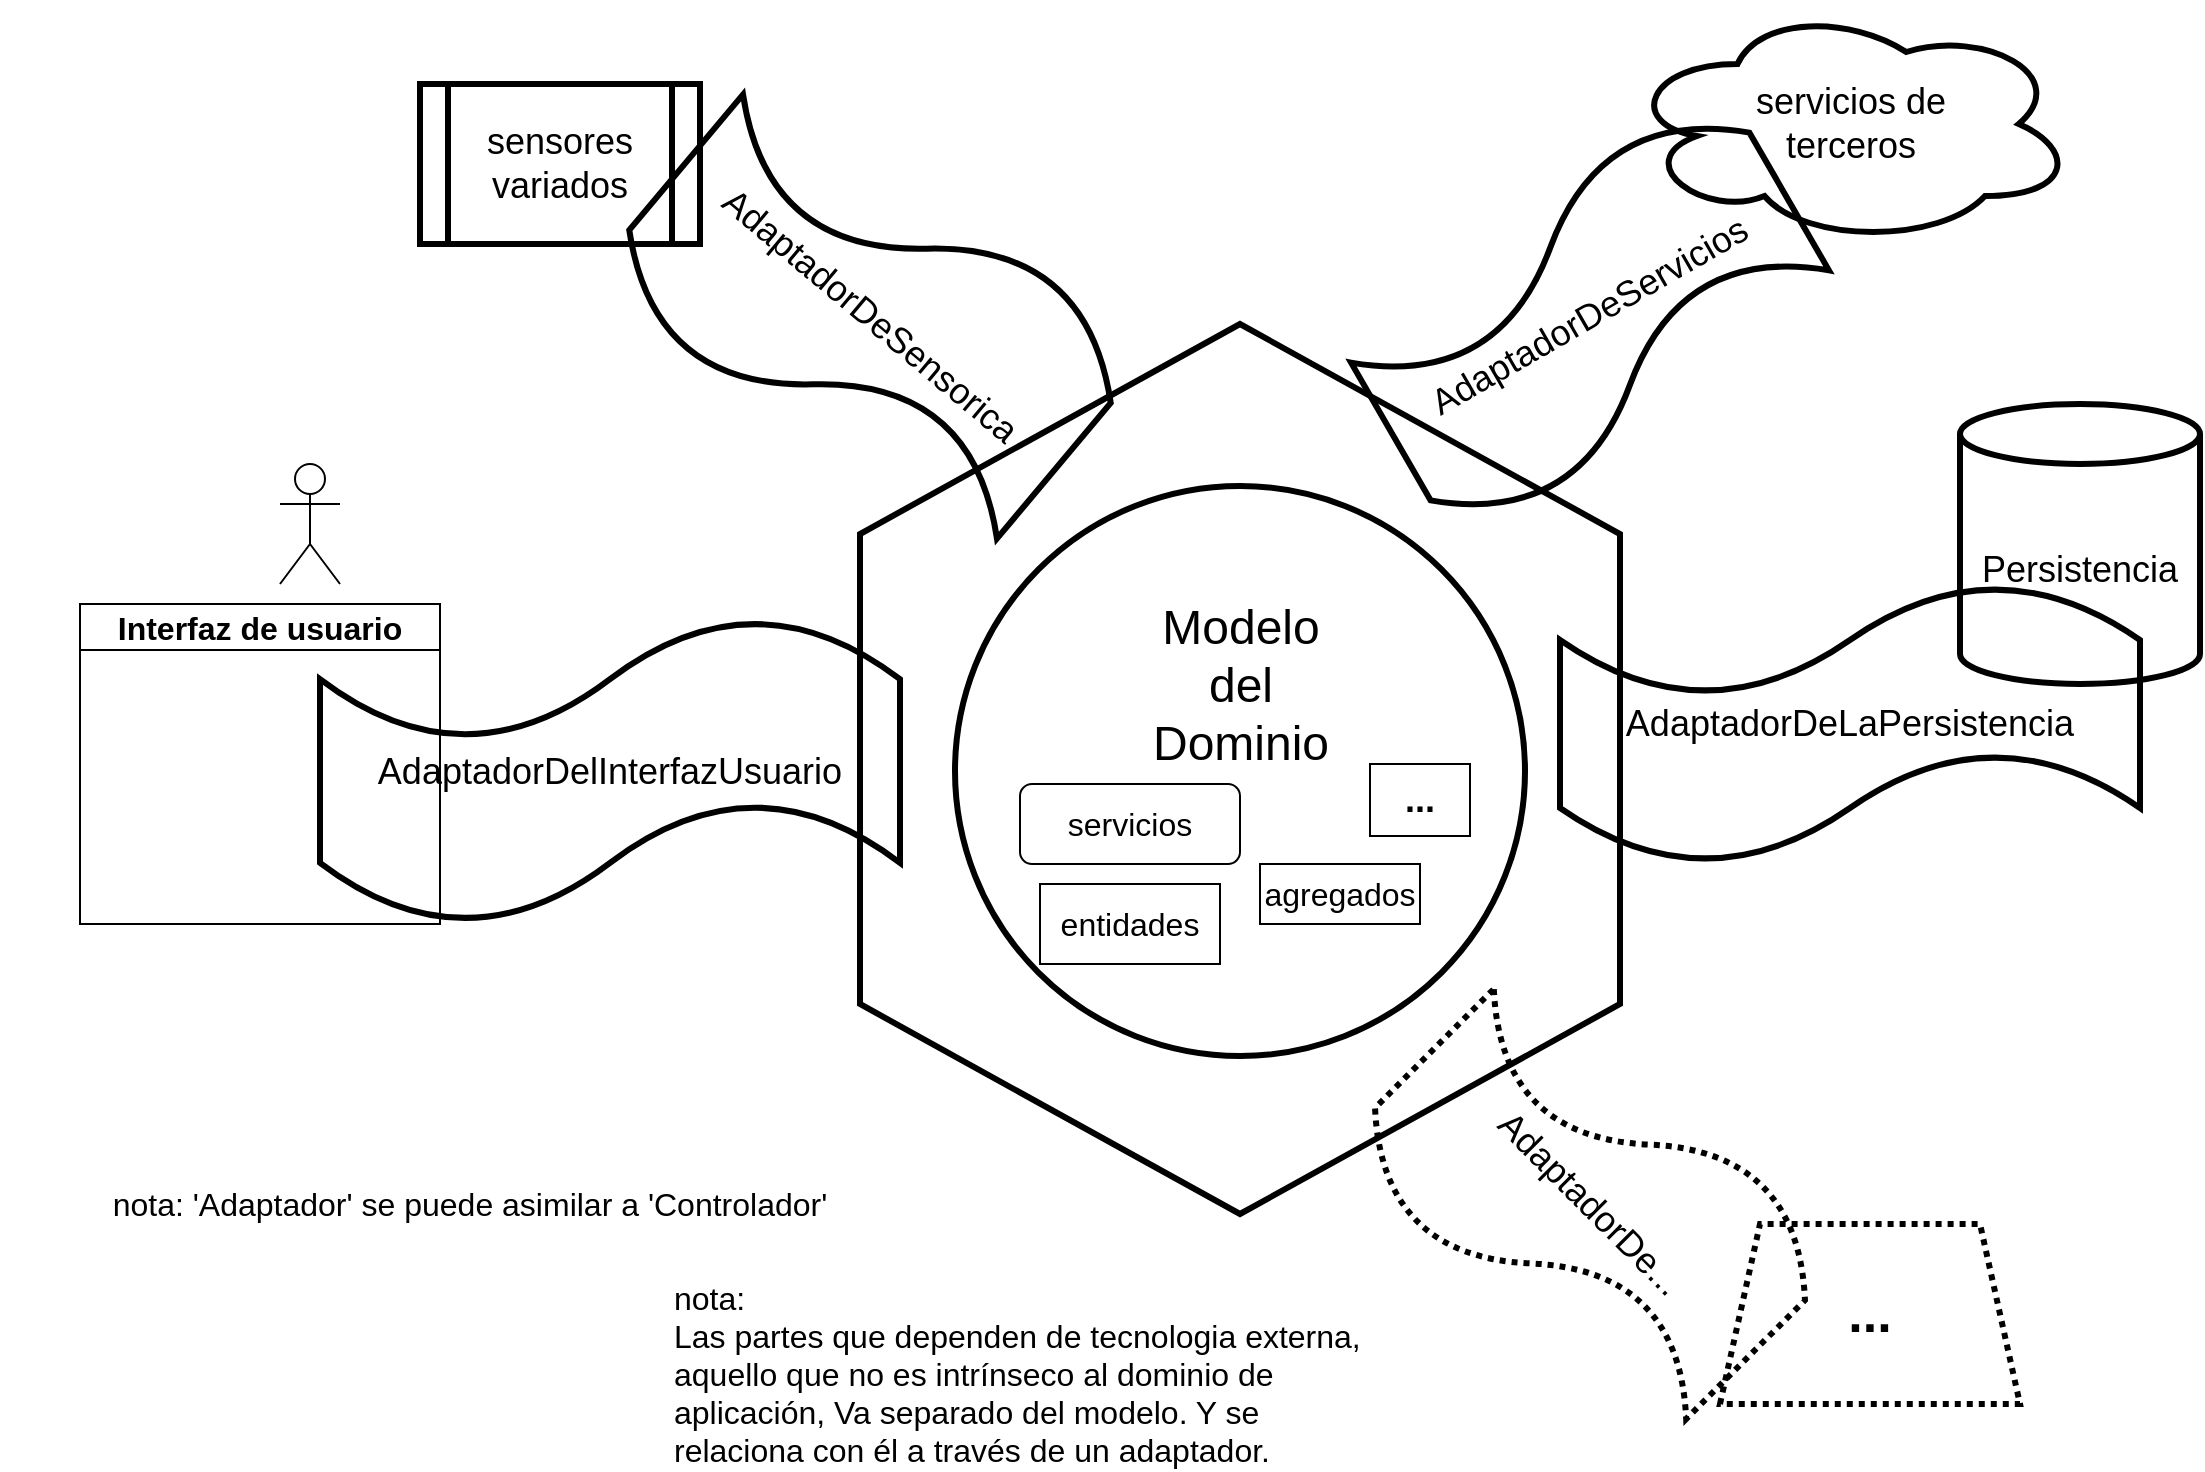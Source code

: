 <mxfile version="20.7.4" type="device"><diagram id="sLd28hrPQAazG4dD98bf" name="1-orria"><mxGraphModel dx="1393" dy="1037" grid="1" gridSize="10" guides="1" tooltips="1" connect="1" arrows="1" fold="1" page="1" pageScale="1" pageWidth="1169" pageHeight="827" math="0" shadow="0"><root><mxCell id="0"/><mxCell id="1" parent="0"/><mxCell id="tGEtdH3Gqcsl7GScTYYU-3" value="Interfaz de usuario" style="swimlane;whiteSpace=wrap;html=1;fontSize=16;" vertex="1" parent="1"><mxGeometry x="70" y="320" width="180" height="160" as="geometry"/></mxCell><mxCell id="tGEtdH3Gqcsl7GScTYYU-4" value="" style="shape=umlActor;verticalLabelPosition=bottom;verticalAlign=top;html=1;outlineConnect=0;" vertex="1" parent="1"><mxGeometry x="170" y="250" width="30" height="60" as="geometry"/></mxCell><mxCell id="tGEtdH3Gqcsl7GScTYYU-7" value="" style="shape=hexagon;perimeter=hexagonPerimeter2;whiteSpace=wrap;html=1;fixedSize=1;strokeWidth=3;size=105;direction=south;fillColor=none;" vertex="1" parent="1"><mxGeometry x="460" y="180" width="380" height="445" as="geometry"/></mxCell><mxCell id="tGEtdH3Gqcsl7GScTYYU-8" value="Modelo&lt;br style=&quot;font-size: 24px;&quot;&gt;del&lt;br style=&quot;font-size: 24px;&quot;&gt;Dominio&lt;br&gt;&lt;br&gt;&lt;br&gt;&lt;br&gt;" style="ellipse;whiteSpace=wrap;html=1;aspect=fixed;strokeWidth=3;fillColor=none;fontSize=24;" vertex="1" parent="1"><mxGeometry x="507.5" y="261" width="285" height="285" as="geometry"/></mxCell><mxCell id="tGEtdH3Gqcsl7GScTYYU-9" value="Persistencia" style="shape=cylinder3;whiteSpace=wrap;html=1;boundedLbl=1;backgroundOutline=1;size=15;strokeWidth=3;fontSize=18;fillColor=none;" vertex="1" parent="1"><mxGeometry x="1010" y="220" width="120" height="140" as="geometry"/></mxCell><mxCell id="tGEtdH3Gqcsl7GScTYYU-10" value="AdaptadorDeLaPersistencia" style="shape=tape;whiteSpace=wrap;html=1;strokeWidth=3;fontSize=18;fillColor=none;" vertex="1" parent="1"><mxGeometry x="810" y="310" width="290" height="140" as="geometry"/></mxCell><mxCell id="tGEtdH3Gqcsl7GScTYYU-11" value="AdaptadorDelInterfazUsuario" style="shape=tape;whiteSpace=wrap;html=1;strokeWidth=3;fontSize=18;fillColor=none;" vertex="1" parent="1"><mxGeometry x="190" y="327" width="290" height="153" as="geometry"/></mxCell><mxCell id="tGEtdH3Gqcsl7GScTYYU-13" value="sensores variados" style="shape=process;whiteSpace=wrap;html=1;backgroundOutline=1;strokeWidth=3;fontSize=18;fillColor=none;" vertex="1" parent="1"><mxGeometry x="240" y="60" width="140" height="80" as="geometry"/></mxCell><mxCell id="tGEtdH3Gqcsl7GScTYYU-14" value="AdaptadorDeSensorica" style="shape=tape;whiteSpace=wrap;html=1;strokeWidth=3;fontSize=18;fillColor=none;rotation=40;" vertex="1" parent="1"><mxGeometry x="345" y="102.5" width="240" height="147.5" as="geometry"/></mxCell><mxCell id="tGEtdH3Gqcsl7GScTYYU-15" value="servicios de&lt;br style=&quot;font-size: 18px;&quot;&gt;terceros" style="ellipse;shape=cloud;whiteSpace=wrap;html=1;strokeWidth=3;fontSize=18;fillColor=none;" vertex="1" parent="1"><mxGeometry x="842.5" y="20" width="225" height="120" as="geometry"/></mxCell><mxCell id="tGEtdH3Gqcsl7GScTYYU-16" value="AdaptadorDeServicios" style="shape=tape;whiteSpace=wrap;html=1;strokeWidth=3;fontSize=18;fillColor=none;rotation=-30;" vertex="1" parent="1"><mxGeometry x="710" y="110" width="230" height="132.5" as="geometry"/></mxCell><mxCell id="tGEtdH3Gqcsl7GScTYYU-17" value="AdaptadorDe..." style="shape=tape;whiteSpace=wrap;html=1;strokeWidth=3;fontSize=18;fillColor=none;dashed=1;dashPattern=1 1;rotation=45;" vertex="1" parent="1"><mxGeometry x="715" y="550" width="220" height="140" as="geometry"/></mxCell><mxCell id="tGEtdH3Gqcsl7GScTYYU-18" value="..." style="shape=trapezoid;perimeter=trapezoidPerimeter;whiteSpace=wrap;html=1;fixedSize=1;dashed=1;dashPattern=1 1;strokeWidth=3;fontSize=26;fillColor=none;fontStyle=1" vertex="1" parent="1"><mxGeometry x="890" y="630" width="150" height="90" as="geometry"/></mxCell><mxCell id="tGEtdH3Gqcsl7GScTYYU-19" value="entidades" style="rounded=0;whiteSpace=wrap;html=1;strokeWidth=1;fontSize=16;fillColor=none;" vertex="1" parent="1"><mxGeometry x="550" y="460" width="90" height="40" as="geometry"/></mxCell><mxCell id="tGEtdH3Gqcsl7GScTYYU-20" value="servicios" style="rounded=1;whiteSpace=wrap;html=1;strokeWidth=1;fontSize=16;fillColor=none;" vertex="1" parent="1"><mxGeometry x="540" y="410" width="110" height="40" as="geometry"/></mxCell><mxCell id="tGEtdH3Gqcsl7GScTYYU-22" value="agregados" style="rounded=0;whiteSpace=wrap;html=1;strokeWidth=1;fontSize=16;fillColor=none;" vertex="1" parent="1"><mxGeometry x="660" y="450" width="80" height="30" as="geometry"/></mxCell><mxCell id="tGEtdH3Gqcsl7GScTYYU-23" value="..." style="rounded=0;whiteSpace=wrap;html=1;strokeWidth=1;fontSize=18;fillColor=none;fontStyle=1" vertex="1" parent="1"><mxGeometry x="715" y="400" width="50" height="36" as="geometry"/></mxCell><mxCell id="tGEtdH3Gqcsl7GScTYYU-25" value="nota: 'Adaptador' se puede asimilar a 'Controlador'" style="text;html=1;strokeColor=none;fillColor=none;align=center;verticalAlign=middle;whiteSpace=wrap;rounded=0;strokeWidth=1;fontSize=16;" vertex="1" parent="1"><mxGeometry x="30" y="600" width="470" height="40" as="geometry"/></mxCell><mxCell id="tGEtdH3Gqcsl7GScTYYU-26" value="nota: &lt;br&gt;Las partes que dependen de tecnologia externa, aquello que no es intrínseco al dominio de aplicación, Va separado del modelo. Y se relaciona con él a través de un adaptador." style="text;html=1;strokeColor=none;fillColor=none;align=left;verticalAlign=middle;whiteSpace=wrap;rounded=0;strokeWidth=1;fontSize=16;" vertex="1" parent="1"><mxGeometry x="365" y="670" width="350" height="70" as="geometry"/></mxCell></root></mxGraphModel></diagram></mxfile>